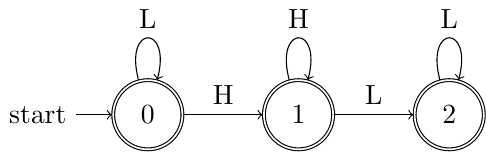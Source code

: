 \documentclass[tikz]{standalone}
\usetikzlibrary{arrows, automata, calc, positioning}
\begin{document}
\begin{tikzpicture}
    \node[state, initial, accepting] (0) at (0,0) {0};
    \node[state, accepting ] (1) [right=of 0] {1};
    \node[state, accepting ] (2) [right=of 1] {2};

   \draw[->] (0) [loop above] to node [above] {L} (0);
   \draw[->] (0) to node [above] {H} (1);
   \draw[->] (1) [loop above] to node [above] {H} (1);
   \draw[->] (1) to node [above] {L} (2);
   \draw[->] (2) [loop above] to node [above] {L} (2);
\end{tikzpicture}
\end{document}
